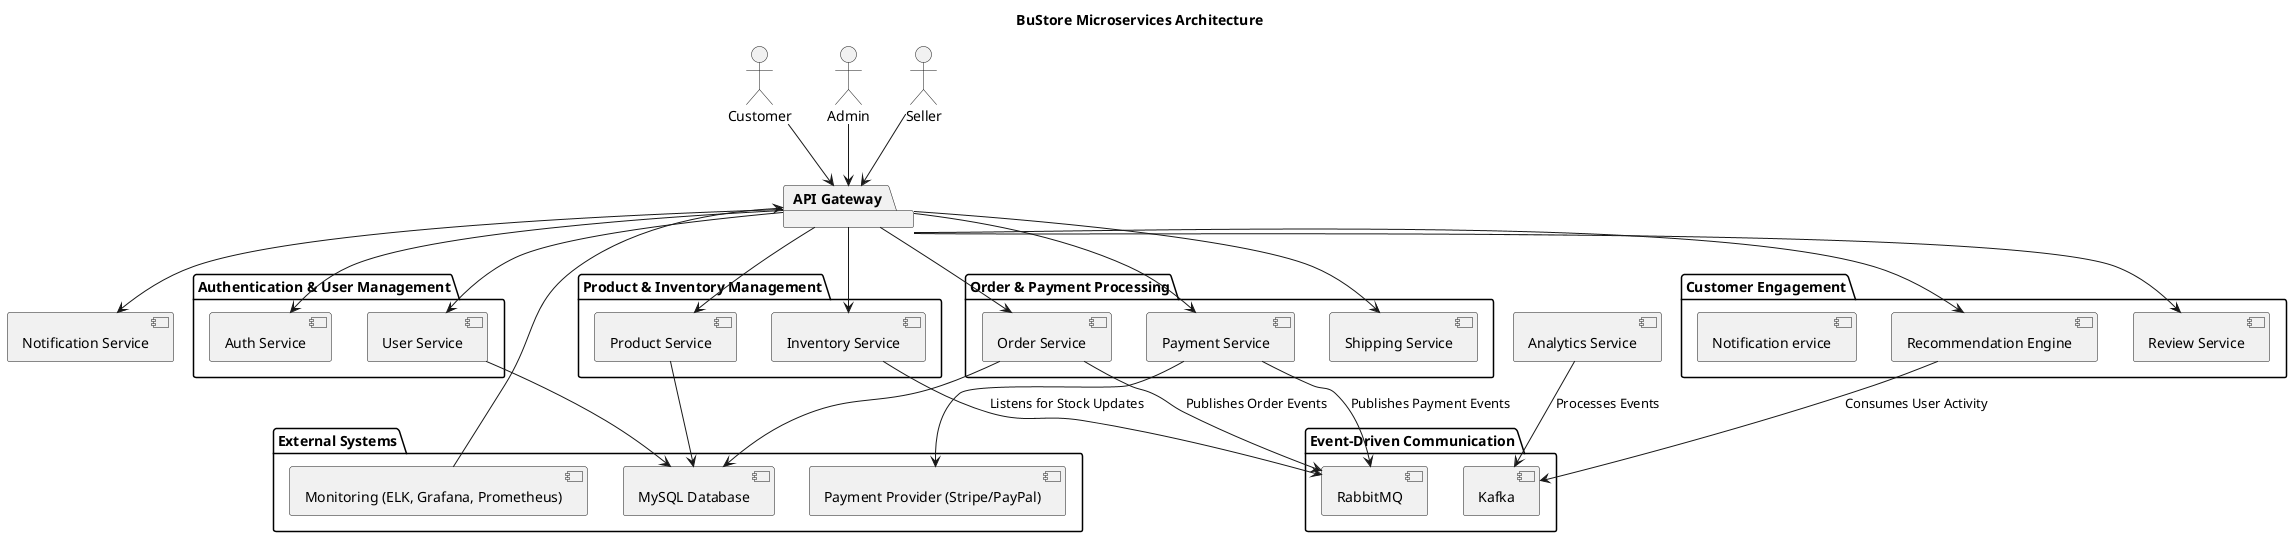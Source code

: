 @startuml microservices-interaction
title BuStore Microservices Architecture

actor Customer
actor Admin
actor Seller

package "API Gateway" {
    
}

package "Authentication & User Management" {
    [Auth Service] 
    [User Service]
}

package "Product & Inventory Management" {
    [Product Service] 
    [Inventory Service]
}

package "Order & Payment Processing" {
    [Order Service]
    [Payment Service]
    [Shipping Service]
}

package "Customer Engagement" {
    [Review Service]
    [Recommendation Engine]
    [Notification ervice]
}

package "Event-Driven Communication" {
    [RabbitMQ] 
    [Kafka] 
}

package "External Systems" {
    [MySQL Database]
    [Payment Provider (Stripe/PayPal)]
    [Monitoring (ELK, Grafana, Prometheus)]
}

Customer --> [API Gateway]
Seller --> [API Gateway]
Admin --> [API Gateway]

[API Gateway] --> [Auth Service]
[API Gateway] --> [User Service]
[API Gateway] --> [Product Service]
[API Gateway] --> [Inventory Service]
[API Gateway] --> [Order Service]
[API Gateway] --> [Payment Service]
[API Gateway] --> [Shipping Service]
[API Gateway] --> [Review Service]
[API Gateway] --> [Recommendation Engine]
[API Gateway] --> [Notification Service]

[Order Service] --> [RabbitMQ] : Publishes Order Events
[Payment Service] --> [RabbitMQ] : Publishes Payment Events
[Inventory Service] --> [RabbitMQ] : Listens for Stock Updates

[Recommendation Engine] --> [Kafka] : Consumes User Activity
[Analytics Service] --> [Kafka] : Processes Events

[Order Service] --> [MySQL Database]
[Product Service] --> [MySQL Database]
[User Service] --> [MySQL Database]

[Payment Service] --> [Payment Provider (Stripe/PayPal)]
[Monitoring (ELK, Grafana, Prometheus)] --> [API Gateway]

@enduml
